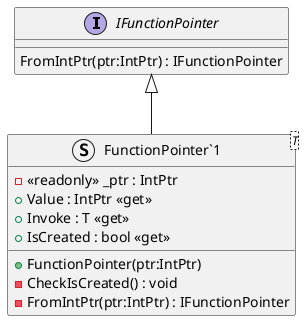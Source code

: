 @startuml
interface IFunctionPointer {
    FromIntPtr(ptr:IntPtr) : IFunctionPointer
}
struct "FunctionPointer`1"<T> {
    - <<readonly>> _ptr : IntPtr
    + FunctionPointer(ptr:IntPtr)
    + Value : IntPtr <<get>>
    - CheckIsCreated() : void
    + Invoke : T <<get>>
    + IsCreated : bool <<get>>
    - FromIntPtr(ptr:IntPtr) : IFunctionPointer
}
IFunctionPointer <|-- "FunctionPointer`1"
@enduml
